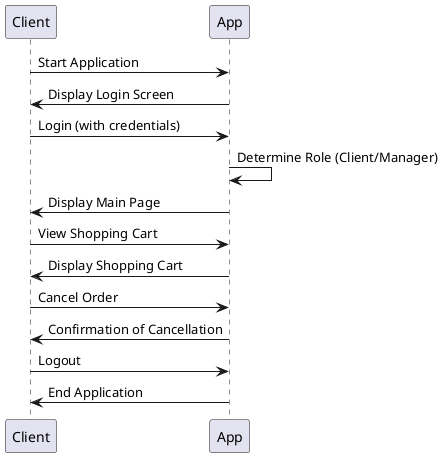 @startuml BarrelSnap_SequenceDiagram

participant Client
participant App

Client -> App: Start Application
App -> Client: Display Login Screen
Client -> App: Login (with credentials)
App -> App: Determine Role (Client/Manager)
App -> Client: Display Main Page
Client -> App: View Shopping Cart
App -> Client: Display Shopping Cart
Client -> App: Cancel Order
App -> Client: Confirmation of Cancellation
Client -> App: Logout
App -> Client: End Application

@enduml
